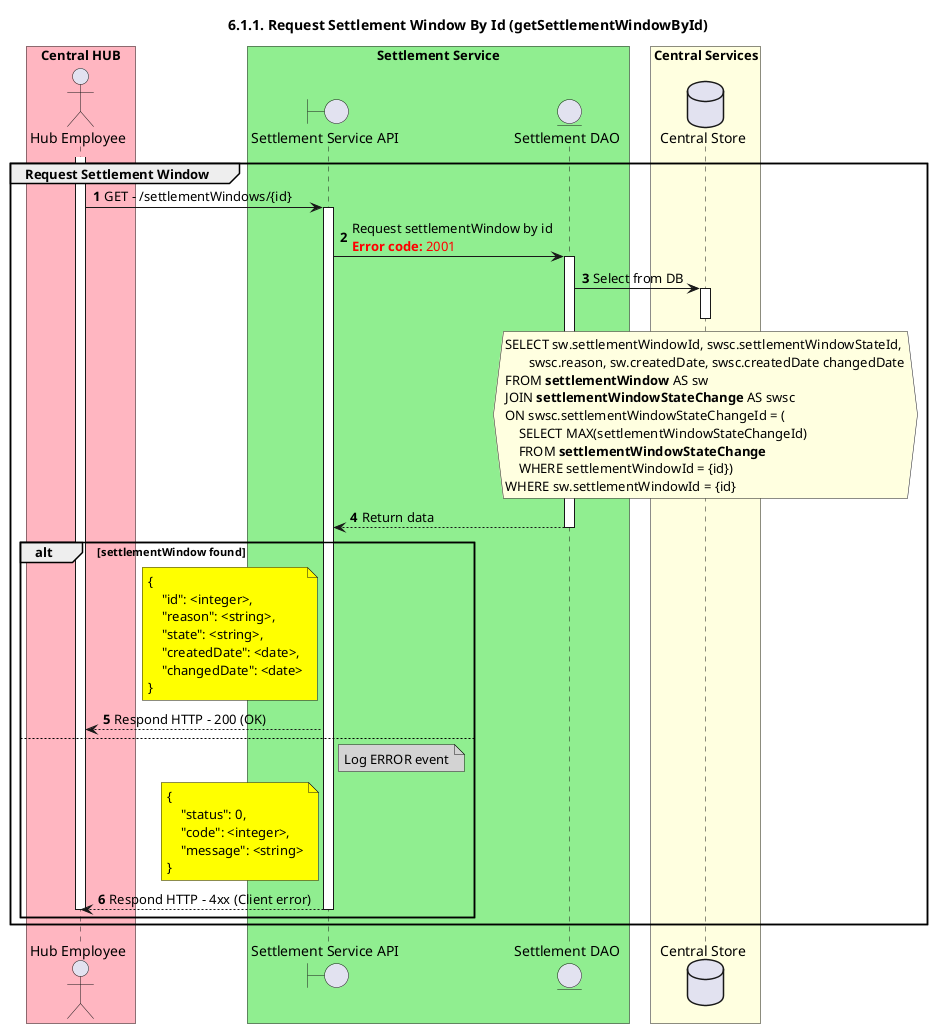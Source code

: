@startuml
' declate title
title 6.1.1. Request Settlement Window By Id (getSettlementWindowById)

autonumber

' declare actors
actor "Hub Employee" as OPERATOR
boundary "Settlement Service API" as SSAPI
entity "Settlement DAO" as SETTLE_DAO
database "Central Store" as DB

box "Central HUB" #lightpink
    participant OPERATOR
end box

box "Settlement Service" #lightgreen
    participant SSAPI
    participant SETTLE_DAO
end box

box "Central Services" #lightyellow
    participant DB
end box

' start flow
group Request Settlement Window
    activate OPERATOR
    OPERATOR -> SSAPI: GET - /settlementWindows/{id}
    activate SSAPI
    SSAPI -> SETTLE_DAO: Request settlementWindow by id\n<color #FF0000><b>Error code:</b> 2001</color>
    activate SETTLE_DAO
    SETTLE_DAO -> DB: Select from DB
    activate DB
    hnote over DB #lightyellow
        SELECT sw.settlementWindowId, swsc.settlementWindowStateId, 
               swsc.reason, sw.createdDate, swsc.createdDate changedDate
        FROM **settlementWindow** AS sw
        JOIN **settlementWindowStateChange** AS swsc
        ON swsc.settlementWindowStateChangeId = (
            SELECT MAX(settlementWindowStateChangeId)
            FROM **settlementWindowStateChange**
            WHERE settlementWindowId = {id})
        WHERE sw.settlementWindowId = {id}
    end hnote
    deactivate DB
    SSAPI <-- SETTLE_DAO: Return data
    deactivate SETTLE_DAO

    alt settlementWindow found
        note left of SSAPI #Yellow
            {
                "id": <integer>,
                "reason": <string>,
                "state": <string>,
                "createdDate": <date>,
                "changedDate": <date>
            }
        end note
        OPERATOR <-- SSAPI: Respond HTTP - 200 (OK)
    else
        note right of SSAPI #lightgray
            Log ERROR event
        end note
        note left of SSAPI #yellow
            {
                "status": 0,
                "code": <integer>,
                "message": <string>
            }
        end note
        OPERATOR <-- SSAPI: Respond HTTP - 4xx (Client error)
        deactivate SSAPI
        deactivate OPERATOR
    end
end
@enduml
